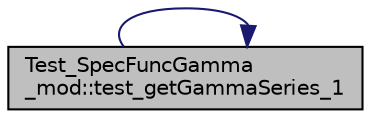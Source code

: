 digraph "Test_SpecFuncGamma_mod::test_getGammaSeries_1"
{
 // LATEX_PDF_SIZE
  edge [fontname="Helvetica",fontsize="10",labelfontname="Helvetica",labelfontsize="10"];
  node [fontname="Helvetica",fontsize="10",shape=record];
  rankdir="LR";
  Node1 [label="Test_SpecFuncGamma\l_mod::test_getGammaSeries_1",height=0.2,width=0.4,color="black", fillcolor="grey75", style="filled", fontcolor="black",tooltip="Test getGammaSeries with a zero value for the input argument upperLim."];
  Node1 -> Node1 [color="midnightblue",fontsize="10",style="solid",fontname="Helvetica"];
}
